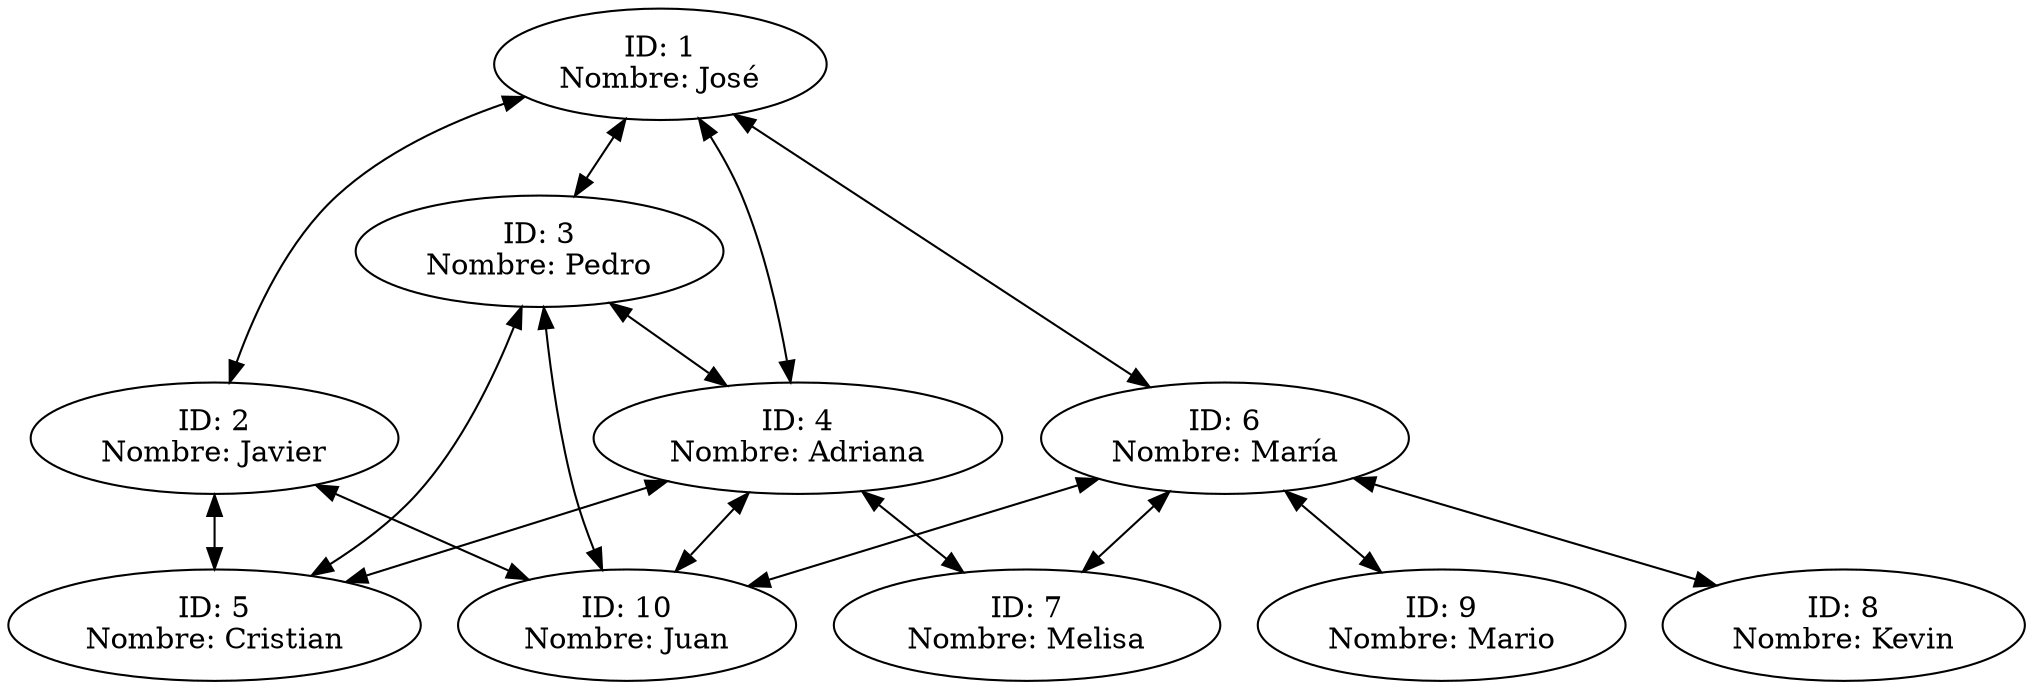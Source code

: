 digraph G {
Nodo1 [label = "ID: 1\nNombre: José"];
Nodo1->Nodo2[dir = both];
Nodo1->Nodo3[dir = both];
Nodo1->Nodo4[dir = both];
Nodo1->Nodo6[dir = both];
Nodo2 [label = "ID: 2\nNombre: Javier"];
Nodo2->Nodo5[dir = both];
Nodo2->Nodo10[dir = both];
Nodo3 [label = "ID: 3\nNombre: Pedro"];
Nodo3->Nodo5[dir = both];
Nodo3->Nodo4[dir = both];
Nodo3->Nodo10[dir = both];
Nodo4 [label = "ID: 4\nNombre: Adriana"];
Nodo4->Nodo5[dir = both];
Nodo4->Nodo7[dir = both];
Nodo4->Nodo10[dir = both];
Nodo5 [label = "ID: 5\nNombre: Cristian"];
Nodo6 [label = "ID: 6\nNombre: María"];
Nodo6->Nodo8[dir = both];
Nodo6->Nodo9[dir = both];
Nodo6->Nodo7[dir = both];
Nodo6->Nodo10[dir = both];
Nodo7 [label = "ID: 7\nNombre: Melisa"];
Nodo8 [label = "ID: 8\nNombre: Kevin"];
Nodo9 [label = "ID: 9\nNombre: Mario"];
Nodo10 [label = "ID: 10\nNombre: Juan"];
}
